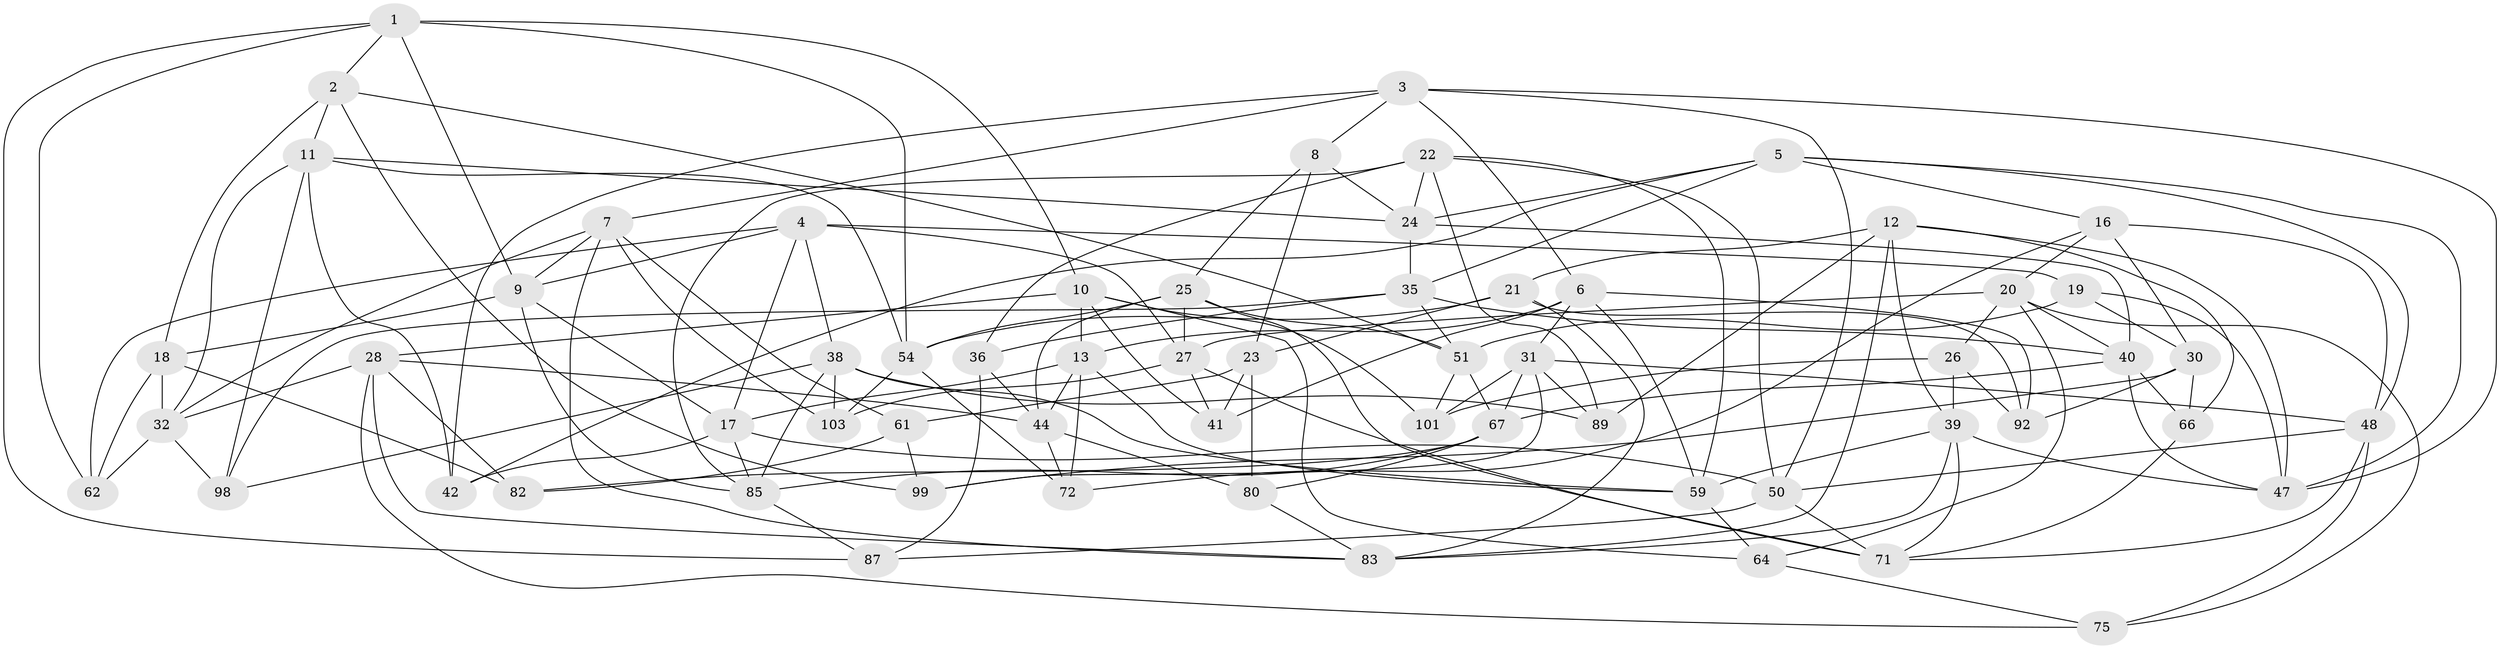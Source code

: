 // original degree distribution, {4: 1.0}
// Generated by graph-tools (version 1.1) at 2025/42/03/06/25 10:42:22]
// undirected, 62 vertices, 162 edges
graph export_dot {
graph [start="1"]
  node [color=gray90,style=filled];
  1 [super="+43"];
  2 [super="+84"];
  3 [super="+57"];
  4 [super="+14"];
  5 [super="+15"];
  6 [super="+52"];
  7 [super="+73"];
  8;
  9 [super="+29"];
  10 [super="+100"];
  11 [super="+77"];
  12 [super="+37"];
  13 [super="+63"];
  16 [super="+56"];
  17 [super="+53"];
  18 [super="+34"];
  19;
  20 [super="+91"];
  21 [super="+60"];
  22 [super="+94"];
  23 [super="+90"];
  24 [super="+49"];
  25 [super="+76"];
  26;
  27 [super="+81"];
  28 [super="+68"];
  30 [super="+45"];
  31 [super="+74"];
  32 [super="+33"];
  35 [super="+96"];
  36;
  38 [super="+46"];
  39 [super="+55"];
  40 [super="+58"];
  41;
  42;
  44 [super="+102"];
  47 [super="+95"];
  48 [super="+79"];
  50 [super="+97"];
  51 [super="+70"];
  54 [super="+65"];
  59 [super="+69"];
  61;
  62;
  64;
  66;
  67 [super="+93"];
  71 [super="+78"];
  72;
  75;
  80;
  82;
  83 [super="+88"];
  85 [super="+86"];
  87;
  89;
  92;
  98;
  99;
  101;
  103;
  1 -- 2;
  1 -- 62;
  1 -- 10;
  1 -- 9;
  1 -- 87;
  1 -- 54;
  2 -- 11;
  2 -- 51;
  2 -- 99;
  2 -- 18 [weight=2];
  3 -- 42;
  3 -- 8;
  3 -- 6;
  3 -- 47;
  3 -- 7;
  3 -- 50;
  4 -- 62;
  4 -- 9;
  4 -- 17;
  4 -- 19;
  4 -- 27;
  4 -- 38;
  5 -- 35;
  5 -- 48;
  5 -- 24;
  5 -- 42;
  5 -- 47;
  5 -- 16;
  6 -- 59;
  6 -- 31;
  6 -- 41;
  6 -- 92;
  6 -- 13;
  7 -- 61;
  7 -- 32;
  7 -- 83;
  7 -- 9;
  7 -- 103;
  8 -- 23;
  8 -- 24;
  8 -- 25;
  9 -- 18;
  9 -- 85;
  9 -- 17;
  10 -- 101;
  10 -- 13;
  10 -- 64;
  10 -- 41;
  10 -- 28;
  11 -- 98;
  11 -- 42;
  11 -- 24;
  11 -- 54;
  11 -- 32;
  12 -- 83;
  12 -- 39;
  12 -- 21;
  12 -- 89;
  12 -- 66;
  12 -- 47;
  13 -- 44;
  13 -- 17;
  13 -- 72;
  13 -- 59;
  16 -- 48;
  16 -- 30 [weight=2];
  16 -- 72;
  16 -- 20;
  17 -- 42;
  17 -- 85;
  17 -- 50;
  18 -- 82;
  18 -- 32;
  18 -- 62;
  19 -- 51;
  19 -- 47;
  19 -- 30;
  20 -- 64;
  20 -- 26;
  20 -- 75;
  20 -- 27;
  20 -- 40;
  21 -- 92;
  21 -- 54;
  21 -- 23 [weight=2];
  21 -- 83;
  22 -- 89;
  22 -- 85;
  22 -- 59;
  22 -- 24;
  22 -- 50;
  22 -- 36;
  23 -- 41;
  23 -- 80;
  23 -- 61;
  24 -- 35;
  24 -- 40;
  25 -- 54;
  25 -- 44;
  25 -- 51;
  25 -- 27;
  25 -- 71;
  26 -- 92;
  26 -- 101;
  26 -- 39;
  27 -- 71;
  27 -- 41;
  27 -- 103;
  28 -- 44;
  28 -- 83;
  28 -- 82;
  28 -- 32;
  28 -- 75;
  30 -- 99;
  30 -- 66;
  30 -- 92;
  31 -- 101;
  31 -- 99;
  31 -- 89;
  31 -- 48;
  31 -- 67;
  32 -- 62;
  32 -- 98;
  35 -- 98;
  35 -- 40;
  35 -- 51;
  35 -- 36;
  36 -- 87;
  36 -- 44;
  38 -- 59;
  38 -- 89;
  38 -- 98;
  38 -- 85;
  38 -- 103;
  39 -- 71;
  39 -- 59;
  39 -- 83;
  39 -- 47;
  40 -- 66;
  40 -- 47;
  40 -- 67;
  44 -- 72;
  44 -- 80;
  48 -- 75;
  48 -- 50;
  48 -- 71;
  50 -- 71;
  50 -- 87;
  51 -- 101;
  51 -- 67;
  54 -- 72;
  54 -- 103;
  59 -- 64;
  61 -- 82;
  61 -- 99;
  64 -- 75;
  66 -- 71;
  67 -- 82;
  67 -- 80;
  67 -- 85;
  80 -- 83;
  85 -- 87;
}
